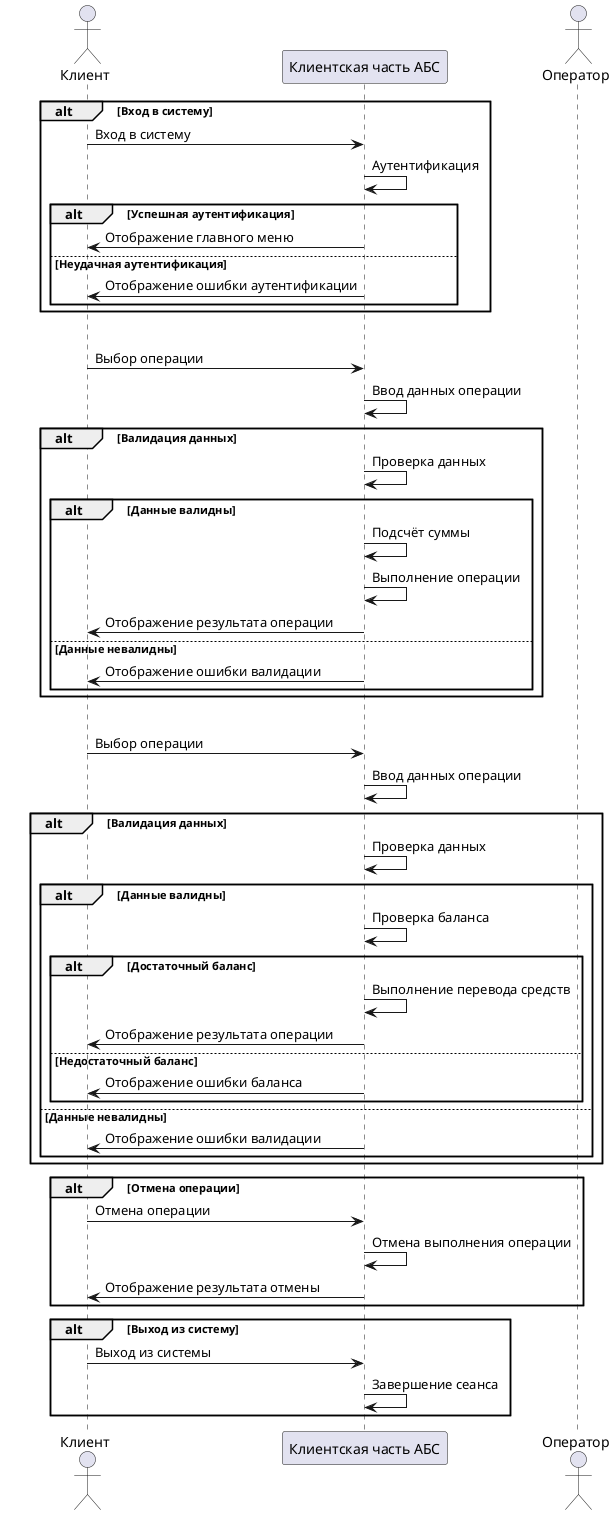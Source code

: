 @startuml
actor Клиент as C
participant "Клиентская часть АБС" as ABS
actor Оператор as O

alt Вход в систему
C -> ABS : Вход в систему
ABS -> ABS : Аутентификация
alt Успешная аутентификация
ABS -> C : Отображение главного меню
else Неудачная аутентификация
ABS -> C : Отображение ошибки аутентификации
end
end

alt Выполнение расчётной операции
C -> ABS : Выбор операции
ABS -> ABS : Ввод данных операции
alt Валидация данных
ABS -> ABS : Проверка данных
alt Данные валидны
ABS -> ABS : Подсчёт суммы
ABS -> ABS : Выполнение операции
ABS -> C : Отображение результата операции
else Данные невалидны
ABS -> C : Отображение ошибки валидации
end
end

alt Выполнение платёжной операции
C -> ABS : Выбор операции
ABS -> ABS : Ввод данных операции
alt Валидация данных
ABS -> ABS : Проверка данных
alt Данные валидны
ABS -> ABS : Проверка баланса
alt Достаточный баланс
ABS -> ABS : Выполнение перевода средств
ABS -> C : Отображение результата операции
else Недостаточный баланс
ABS -> C : Отображение ошибки баланса
end
else Данные невалидны
ABS -> C : Отображение ошибки валидации
end
end

alt Отмена операции
C -> ABS : Отмена операции
ABS -> ABS : Отмена выполнения операции
ABS -> C : Отображение результата отмены
end

alt Выход из систему
C -> ABS : Выход из системы
ABS -> ABS : Завершение сеанса
end

@enduml
